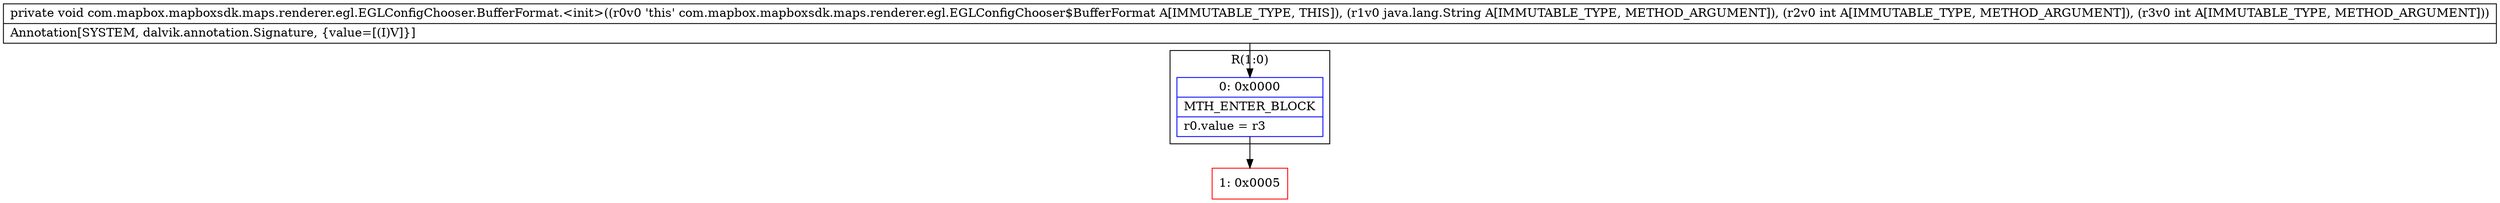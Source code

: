 digraph "CFG forcom.mapbox.mapboxsdk.maps.renderer.egl.EGLConfigChooser.BufferFormat.\<init\>(Ljava\/lang\/String;II)V" {
subgraph cluster_Region_2080981855 {
label = "R(1:0)";
node [shape=record,color=blue];
Node_0 [shape=record,label="{0\:\ 0x0000|MTH_ENTER_BLOCK\l|r0.value = r3\l}"];
}
Node_1 [shape=record,color=red,label="{1\:\ 0x0005}"];
MethodNode[shape=record,label="{private void com.mapbox.mapboxsdk.maps.renderer.egl.EGLConfigChooser.BufferFormat.\<init\>((r0v0 'this' com.mapbox.mapboxsdk.maps.renderer.egl.EGLConfigChooser$BufferFormat A[IMMUTABLE_TYPE, THIS]), (r1v0 java.lang.String A[IMMUTABLE_TYPE, METHOD_ARGUMENT]), (r2v0 int A[IMMUTABLE_TYPE, METHOD_ARGUMENT]), (r3v0 int A[IMMUTABLE_TYPE, METHOD_ARGUMENT]))  | Annotation[SYSTEM, dalvik.annotation.Signature, \{value=[(I)V]\}]\l}"];
MethodNode -> Node_0;
Node_0 -> Node_1;
}

